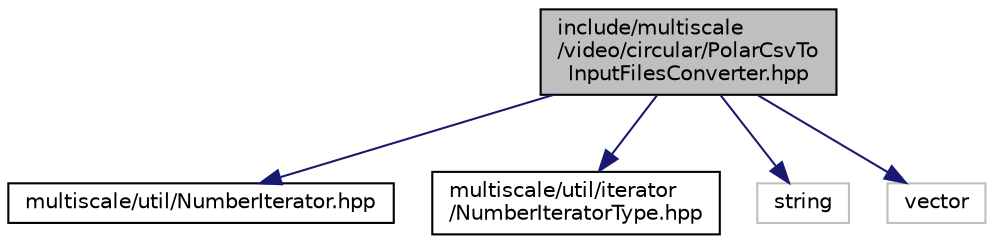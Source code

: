 digraph "include/multiscale/video/circular/PolarCsvToInputFilesConverter.hpp"
{
  edge [fontname="Helvetica",fontsize="10",labelfontname="Helvetica",labelfontsize="10"];
  node [fontname="Helvetica",fontsize="10",shape=record];
  Node1 [label="include/multiscale\l/video/circular/PolarCsvTo\lInputFilesConverter.hpp",height=0.2,width=0.4,color="black", fillcolor="grey75", style="filled" fontcolor="black"];
  Node1 -> Node2 [color="midnightblue",fontsize="10",style="solid",fontname="Helvetica"];
  Node2 [label="multiscale/util/NumberIterator.hpp",height=0.2,width=0.4,color="black", fillcolor="white", style="filled",URL="$NumberIterator_8hpp.html"];
  Node1 -> Node3 [color="midnightblue",fontsize="10",style="solid",fontname="Helvetica"];
  Node3 [label="multiscale/util/iterator\l/NumberIteratorType.hpp",height=0.2,width=0.4,color="black", fillcolor="white", style="filled",URL="$NumberIteratorType_8hpp.html"];
  Node1 -> Node4 [color="midnightblue",fontsize="10",style="solid",fontname="Helvetica"];
  Node4 [label="string",height=0.2,width=0.4,color="grey75", fillcolor="white", style="filled"];
  Node1 -> Node5 [color="midnightblue",fontsize="10",style="solid",fontname="Helvetica"];
  Node5 [label="vector",height=0.2,width=0.4,color="grey75", fillcolor="white", style="filled"];
}
